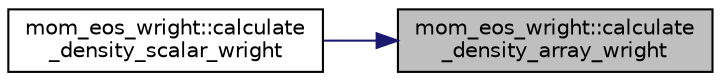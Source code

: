 digraph "mom_eos_wright::calculate_density_array_wright"
{
 // INTERACTIVE_SVG=YES
 // LATEX_PDF_SIZE
  edge [fontname="Helvetica",fontsize="10",labelfontname="Helvetica",labelfontsize="10"];
  node [fontname="Helvetica",fontsize="10",shape=record];
  rankdir="RL";
  Node1 [label="mom_eos_wright::calculate\l_density_array_wright",height=0.2,width=0.4,color="black", fillcolor="grey75", style="filled", fontcolor="black",tooltip="This subroutine computes the in situ density of sea water (rho in [kg m-3]) from salinity (S [PSU]),..."];
  Node1 -> Node2 [dir="back",color="midnightblue",fontsize="10",style="solid",fontname="Helvetica"];
  Node2 [label="mom_eos_wright::calculate\l_density_scalar_wright",height=0.2,width=0.4,color="black", fillcolor="white", style="filled",URL="$namespacemom__eos__wright.html#a047725cee226bb5621080176aaff36d6",tooltip="This subroutine computes the in situ density of sea water (rho in [kg m-3]) from salinity (S [PSU]),..."];
}
